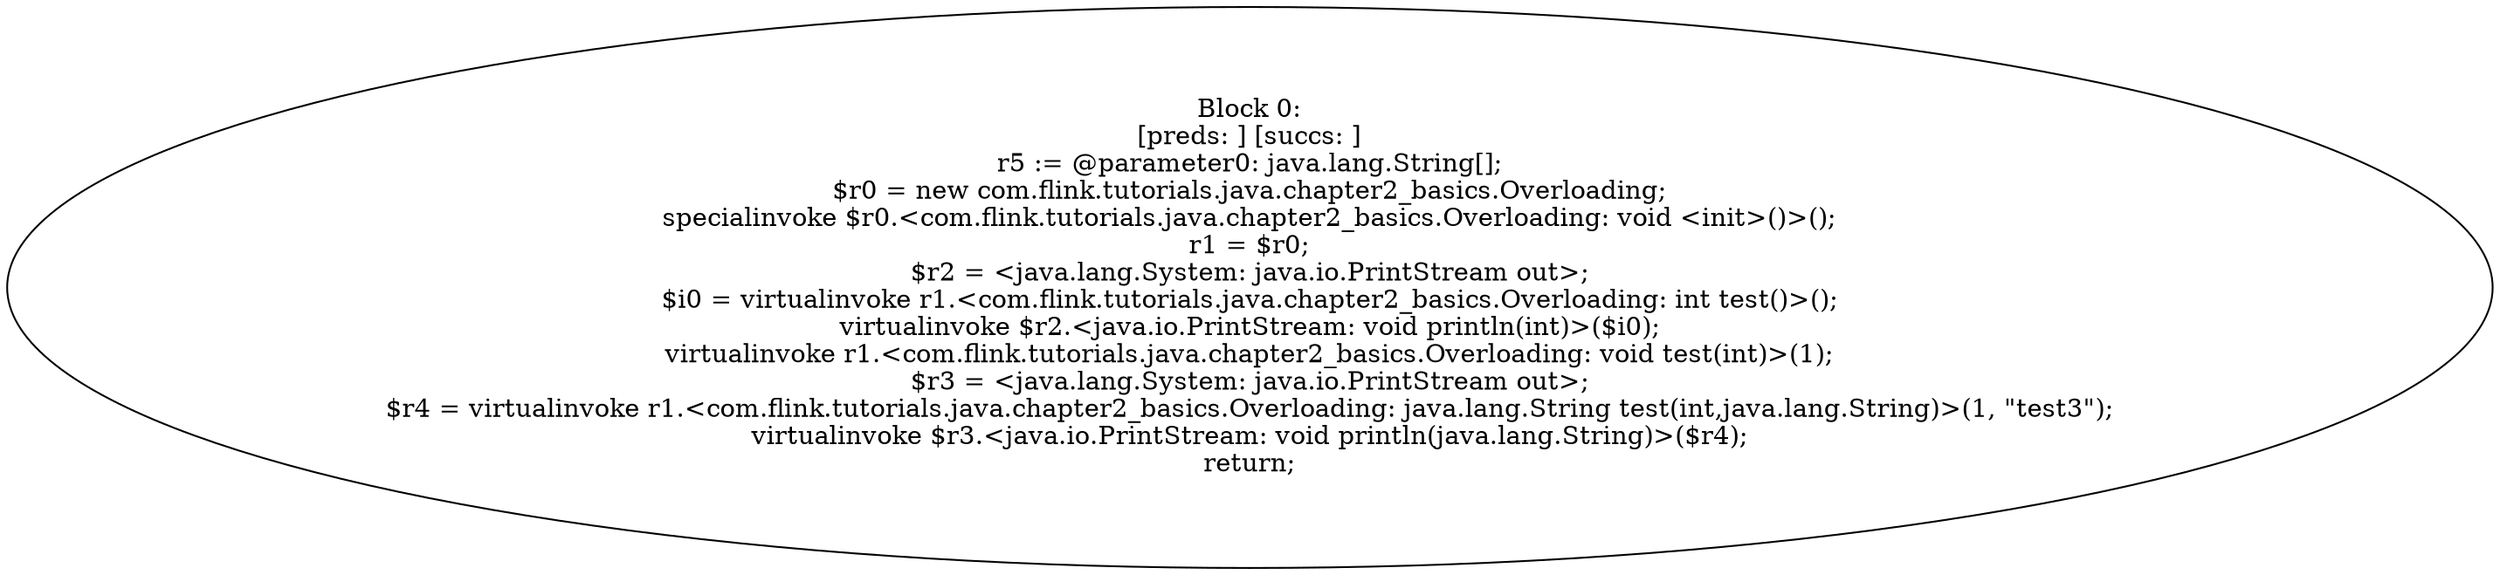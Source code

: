 digraph "unitGraph" {
    "Block 0:
[preds: ] [succs: ]
r5 := @parameter0: java.lang.String[];
$r0 = new com.flink.tutorials.java.chapter2_basics.Overloading;
specialinvoke $r0.<com.flink.tutorials.java.chapter2_basics.Overloading: void <init>()>();
r1 = $r0;
$r2 = <java.lang.System: java.io.PrintStream out>;
$i0 = virtualinvoke r1.<com.flink.tutorials.java.chapter2_basics.Overloading: int test()>();
virtualinvoke $r2.<java.io.PrintStream: void println(int)>($i0);
virtualinvoke r1.<com.flink.tutorials.java.chapter2_basics.Overloading: void test(int)>(1);
$r3 = <java.lang.System: java.io.PrintStream out>;
$r4 = virtualinvoke r1.<com.flink.tutorials.java.chapter2_basics.Overloading: java.lang.String test(int,java.lang.String)>(1, \"test3\");
virtualinvoke $r3.<java.io.PrintStream: void println(java.lang.String)>($r4);
return;
"
}
